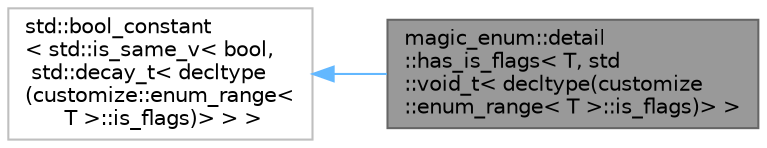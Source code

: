 digraph "magic_enum::detail::has_is_flags&lt; T, std::void_t&lt; decltype(customize::enum_range&lt; T &gt;::is_flags)&gt; &gt;"
{
 // LATEX_PDF_SIZE
  bgcolor="transparent";
  edge [fontname=Helvetica,fontsize=10,labelfontname=Helvetica,labelfontsize=10];
  node [fontname=Helvetica,fontsize=10,shape=box,height=0.2,width=0.4];
  rankdir="LR";
  Node1 [id="Node000001",label="magic_enum::detail\l::has_is_flags\< T, std\l::void_t\< decltype(customize\l::enum_range\< T \>::is_flags)\> \>",height=0.2,width=0.4,color="gray40", fillcolor="grey60", style="filled", fontcolor="black",tooltip=" "];
  Node2 -> Node1 [id="edge1_Node000001_Node000002",dir="back",color="steelblue1",style="solid",tooltip=" "];
  Node2 [id="Node000002",label="std::bool_constant\l\< std::is_same_v\< bool,\l std::decay_t\< decltype\l(customize::enum_range\<\l T \>::is_flags)\> \> \>",height=0.2,width=0.4,color="grey75", fillcolor="white", style="filled",tooltip=" "];
}
